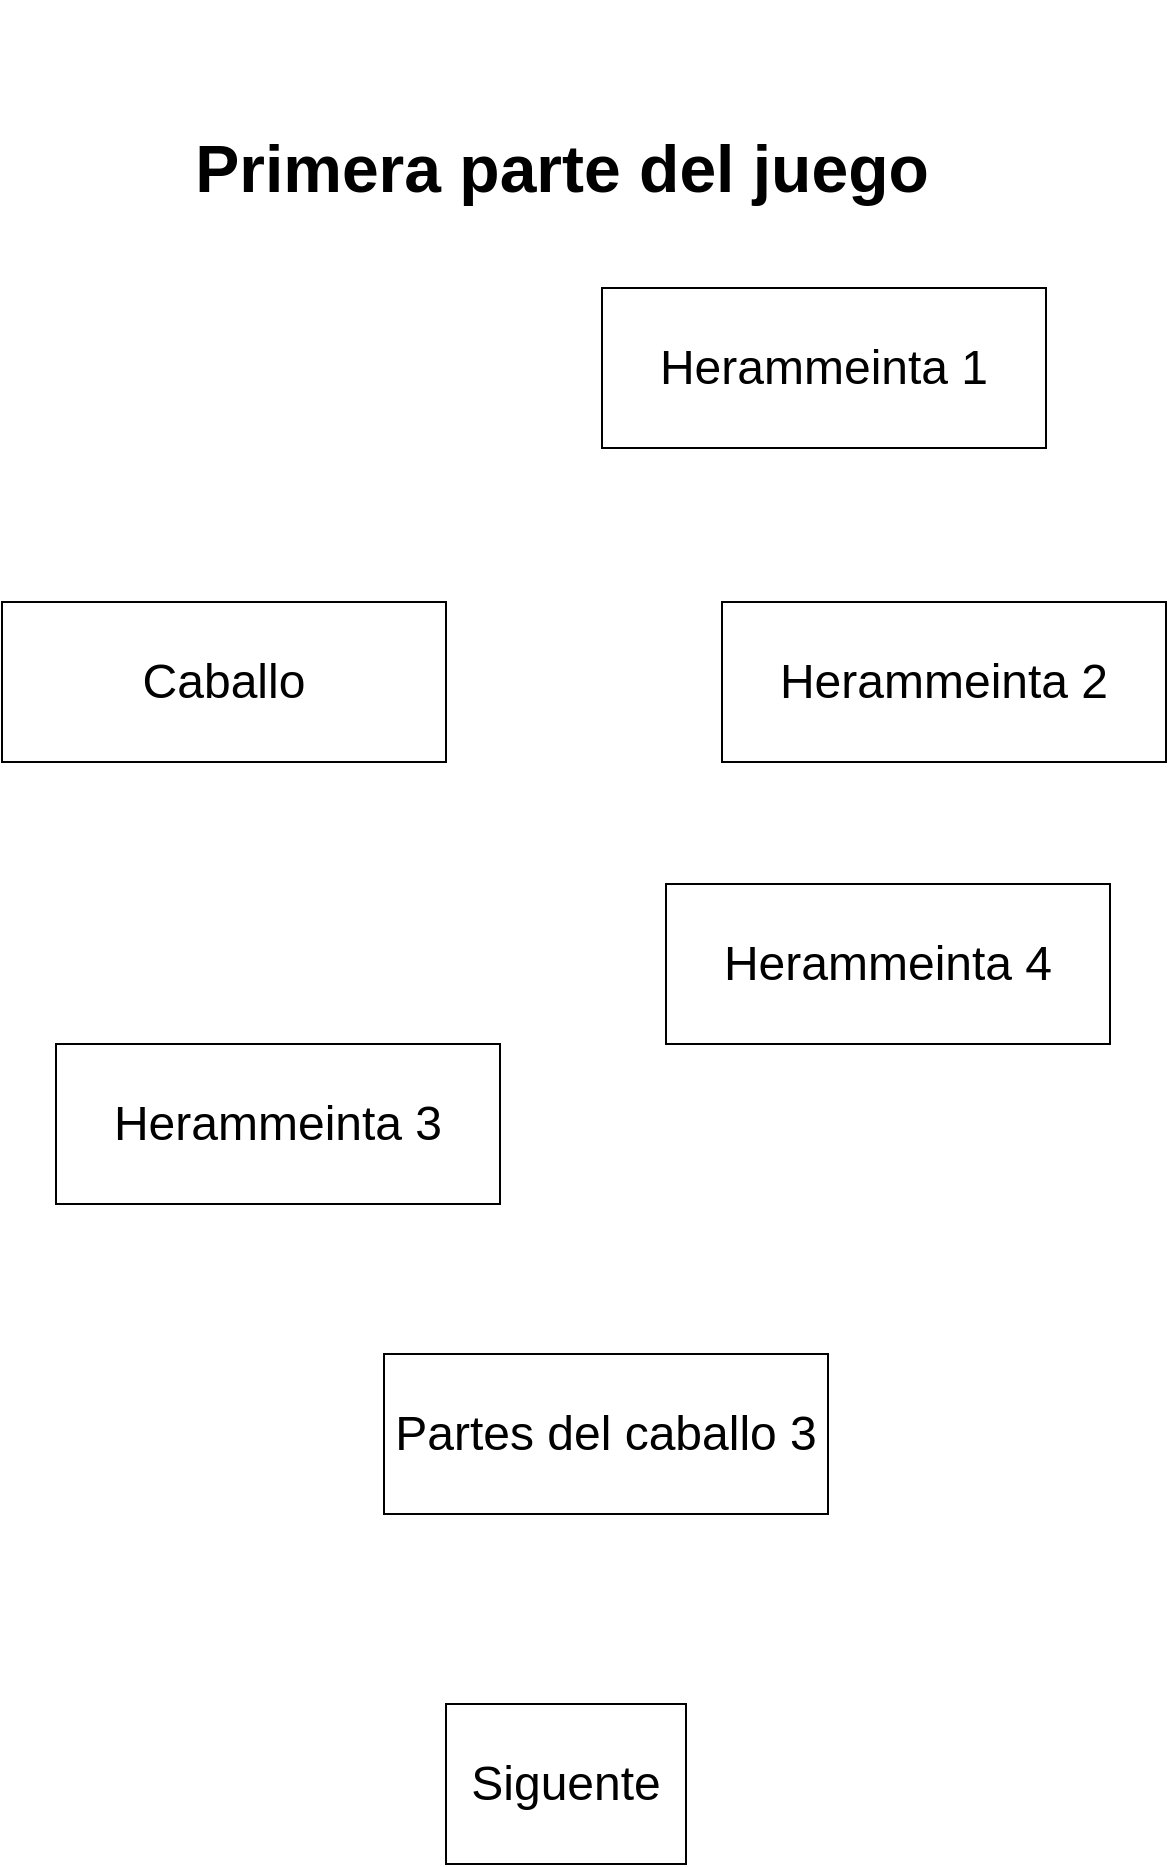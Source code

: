 <mxfile version="24.8.4">
  <diagram name="Página-1" id="BCHF-5Q5EMjY2CzNp5F7">
    <mxGraphModel dx="1313" dy="724" grid="0" gridSize="10" guides="1" tooltips="1" connect="1" arrows="1" fold="1" page="1" pageScale="1" pageWidth="700" pageHeight="1000" math="0" shadow="0">
      <root>
        <mxCell id="0" />
        <mxCell id="1" parent="0" />
        <mxCell id="UvF5SmiHXKKENpEFAL-r-3" value="&lt;div style=&quot;&quot;&gt;&lt;span style=&quot;font-size: 33px;&quot;&gt;&lt;b&gt;Primera parte del juego&lt;/b&gt;&lt;/span&gt;&lt;/div&gt;" style="text;html=1;align=center;verticalAlign=middle;whiteSpace=wrap;rounded=0;" parent="1" vertex="1">
          <mxGeometry x="152" y="8" width="392" height="167" as="geometry" />
        </mxCell>
        <mxCell id="UvF5SmiHXKKENpEFAL-r-7" value="&lt;font style=&quot;font-size: 24px;&quot;&gt;Siguente&lt;/font&gt;" style="rounded=0;whiteSpace=wrap;html=1;" parent="1" vertex="1">
          <mxGeometry x="290" y="860" width="120" height="80" as="geometry" />
        </mxCell>
        <mxCell id="y9TVDUa1JKEA_eRrkemc-124" value="&lt;font style=&quot;font-size: 24px;&quot;&gt;Herammeinta 1&lt;/font&gt;" style="rounded=0;whiteSpace=wrap;html=1;" vertex="1" parent="1">
          <mxGeometry x="368" y="152" width="222" height="80" as="geometry" />
        </mxCell>
        <mxCell id="y9TVDUa1JKEA_eRrkemc-127" value="&lt;font style=&quot;font-size: 24px;&quot;&gt;Herammeinta 3&lt;/font&gt;" style="rounded=0;whiteSpace=wrap;html=1;" vertex="1" parent="1">
          <mxGeometry x="95" y="530" width="222" height="80" as="geometry" />
        </mxCell>
        <mxCell id="y9TVDUa1JKEA_eRrkemc-128" value="&lt;font style=&quot;font-size: 24px;&quot;&gt;Herammeinta 2&lt;/font&gt;" style="rounded=0;whiteSpace=wrap;html=1;" vertex="1" parent="1">
          <mxGeometry x="428" y="309" width="222" height="80" as="geometry" />
        </mxCell>
        <mxCell id="y9TVDUa1JKEA_eRrkemc-129" value="&lt;font style=&quot;font-size: 24px;&quot;&gt;Herammeinta 4&lt;/font&gt;" style="rounded=0;whiteSpace=wrap;html=1;" vertex="1" parent="1">
          <mxGeometry x="400" y="450" width="222" height="80" as="geometry" />
        </mxCell>
        <mxCell id="y9TVDUa1JKEA_eRrkemc-132" value="&lt;span style=&quot;font-size: 24px;&quot;&gt;Caballo&lt;/span&gt;" style="rounded=0;whiteSpace=wrap;html=1;" vertex="1" parent="1">
          <mxGeometry x="68" y="309" width="222" height="80" as="geometry" />
        </mxCell>
        <mxCell id="y9TVDUa1JKEA_eRrkemc-133" value="&lt;span style=&quot;font-size: 24px;&quot;&gt;Partes del caballo 3&lt;/span&gt;" style="rounded=0;whiteSpace=wrap;html=1;" vertex="1" parent="1">
          <mxGeometry x="259" y="685" width="222" height="80" as="geometry" />
        </mxCell>
      </root>
    </mxGraphModel>
  </diagram>
</mxfile>
